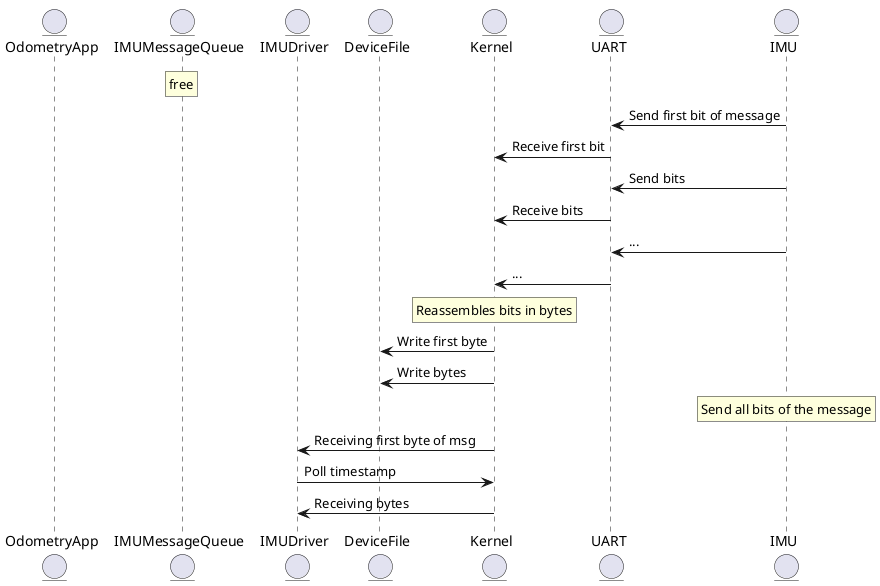 @startuml

entity OdometryApp
entity IMUMessageQueue
entity IMUDriver
entity DeviceFile
entity Kernel
entity UART
entity IMU

rnote over IMUMessageQueue
    free
endrnote

IMU -> UART: Send first bit of message
UART -> Kernel: Receive first bit
IMU -> UART: Send bits
UART -> Kernel: Receive bits
IMU -> UART: ...
UART -> Kernel: ...

rnote over Kernel
    Reassembles bits in bytes
endrnote
Kernel -> DeviceFile: Write first byte
Kernel -> DeviceFile: Write bytes

rnote over IMU
    Send all bits of the message
endrnote

Kernel -> IMUDriver: Receiving first byte of msg
IMUDriver -> Kernel: Poll timestamp
Kernel -> IMUDriver: Receiving bytes



@enduml
